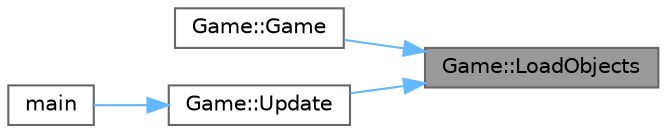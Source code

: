 digraph "Game::LoadObjects"
{
 // LATEX_PDF_SIZE
  bgcolor="transparent";
  edge [fontname=Helvetica,fontsize=10,labelfontname=Helvetica,labelfontsize=10];
  node [fontname=Helvetica,fontsize=10,shape=box,height=0.2,width=0.4];
  rankdir="RL";
  Node1 [label="Game::LoadObjects",height=0.2,width=0.4,color="gray40", fillcolor="grey60", style="filled", fontcolor="black",tooltip="Function for loading all game objects."];
  Node1 -> Node2 [dir="back",color="steelblue1",style="solid"];
  Node2 [label="Game::Game",height=0.2,width=0.4,color="grey40", fillcolor="white", style="filled",URL="$class_game.html#ad59df6562a58a614fda24622d3715b65",tooltip="Game Constructor."];
  Node1 -> Node3 [dir="back",color="steelblue1",style="solid"];
  Node3 [label="Game::Update",height=0.2,width=0.4,color="grey40", fillcolor="white", style="filled",URL="$class_game.html#a1c5373c68261c54aff03e6abe40fee52",tooltip="Update Function for Game."];
  Node3 -> Node4 [dir="back",color="steelblue1",style="solid"];
  Node4 [label="main",height=0.2,width=0.4,color="grey40", fillcolor="white", style="filled",URL="$main_8cpp.html#a0ddf1224851353fc92bfbff6f499fa97",tooltip="Mains the specified argc."];
}

